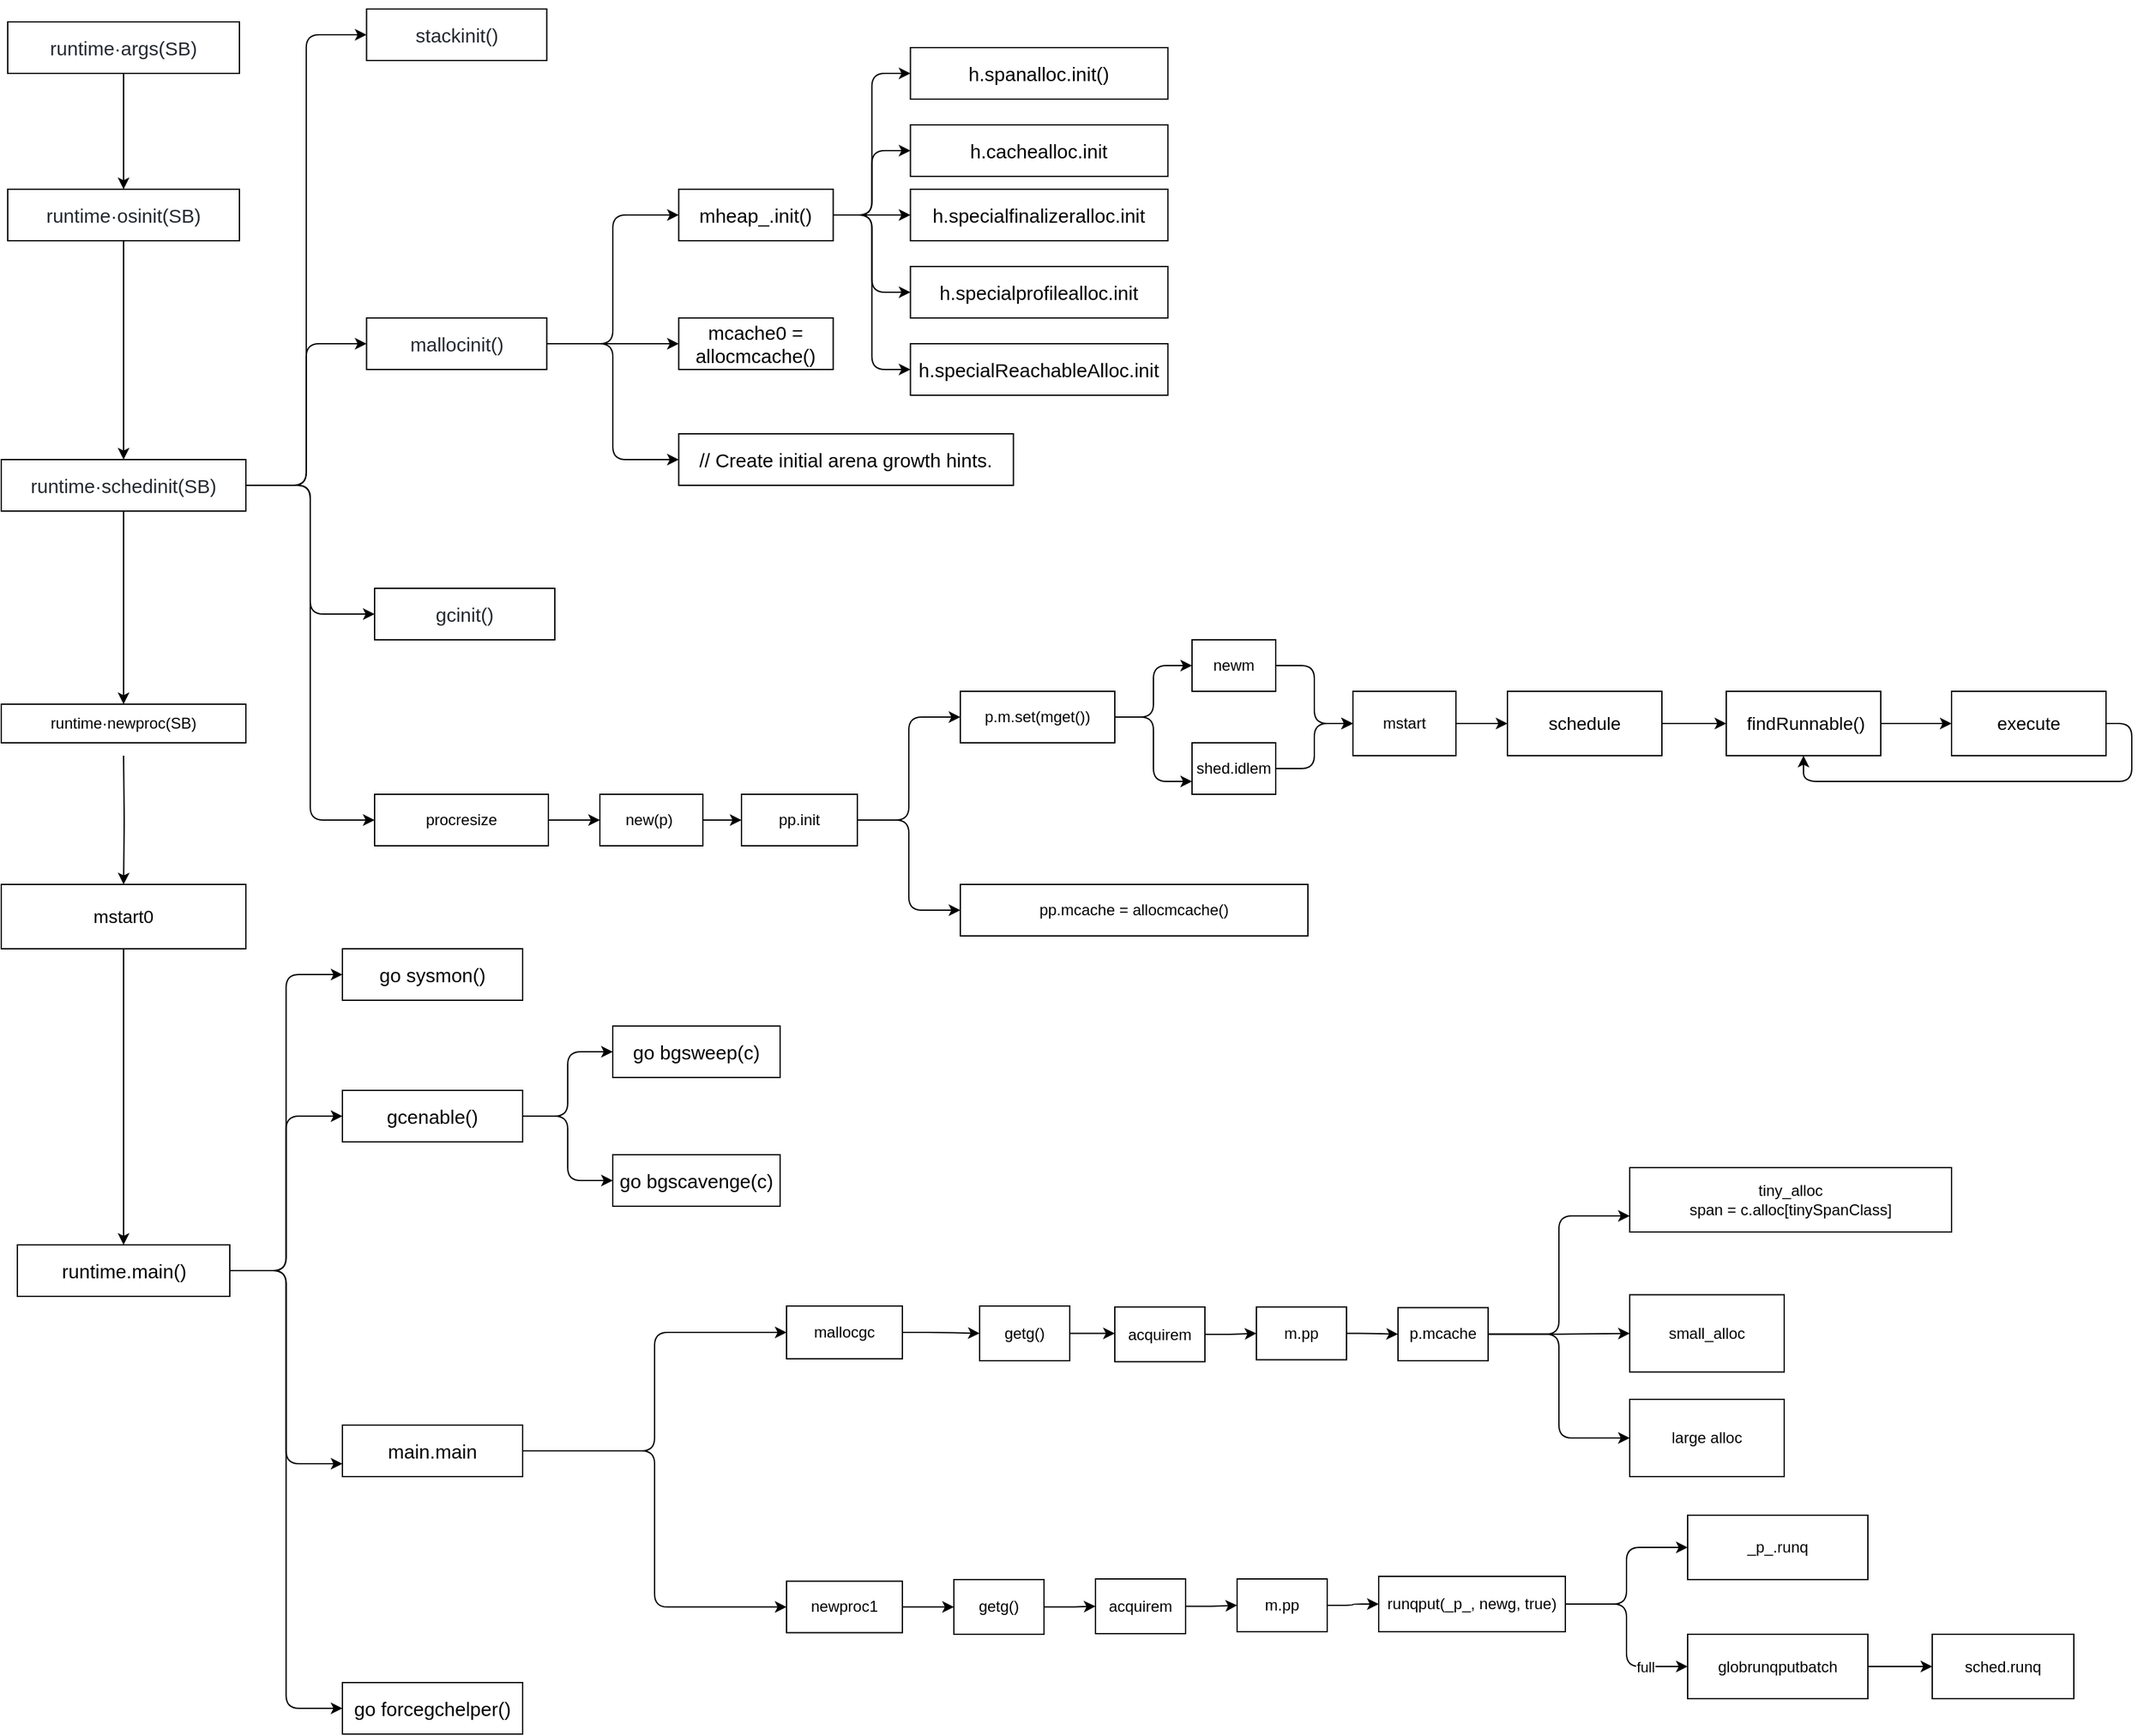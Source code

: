 <mxfile version="20.8.20" type="github" pages="2">
  <diagram name="bootstrap" id="98oqeY-ITSY8djm6jebU">
    <mxGraphModel dx="3265" dy="2028" grid="1" gridSize="10" guides="1" tooltips="1" connect="1" arrows="1" fold="1" page="1" pageScale="1" pageWidth="3300" pageHeight="4681" math="0" shadow="0">
      <root>
        <mxCell id="0" />
        <mxCell id="1" parent="0" />
        <mxCell id="ukLHQ4DrEaLfvIWiOJtH-3" style="edgeStyle=orthogonalEdgeStyle;rounded=0;orthogonalLoop=1;jettySize=auto;html=1;exitX=0.5;exitY=1;exitDx=0;exitDy=0;fontFamily=Helvetica;fontSize=15;" parent="1" source="ukLHQ4DrEaLfvIWiOJtH-1" target="ukLHQ4DrEaLfvIWiOJtH-2" edge="1">
          <mxGeometry relative="1" as="geometry" />
        </mxCell>
        <mxCell id="ukLHQ4DrEaLfvIWiOJtH-1" value="&lt;div style=&quot;box-sizing: border-box; font-size: 15px; margin-top: 0px; margin-bottom: 0px; overflow-wrap: normal; padding: 16px; overflow: auto; line-height: 1.45; background-color: var(--color-canvas-subtle); border-radius: 6px; word-break: normal; color: rgb(36, 41, 47); text-align: start;&quot;&gt;runtime·&lt;span style=&quot;box-sizing: border-box; font-size: 15px;&quot; class=&quot;pl-s1&quot;&gt;args&lt;/span&gt;(&lt;span style=&quot;box-sizing: border-box; font-size: 15px;&quot; class=&quot;pl-s1&quot;&gt;SB&lt;/span&gt;)&lt;/div&gt;" style="rounded=0;whiteSpace=wrap;html=1;fontFamily=Helvetica;fontSize=15;" parent="1" vertex="1">
          <mxGeometry x="295" y="370" width="180" height="40" as="geometry" />
        </mxCell>
        <mxCell id="ukLHQ4DrEaLfvIWiOJtH-5" style="edgeStyle=orthogonalEdgeStyle;rounded=0;orthogonalLoop=1;jettySize=auto;html=1;exitX=0.5;exitY=1;exitDx=0;exitDy=0;fontFamily=Helvetica;fontSize=15;" parent="1" source="ukLHQ4DrEaLfvIWiOJtH-2" target="ukLHQ4DrEaLfvIWiOJtH-4" edge="1">
          <mxGeometry relative="1" as="geometry" />
        </mxCell>
        <mxCell id="ukLHQ4DrEaLfvIWiOJtH-2" value="&lt;div style=&quot;box-sizing: border-box; font-size: 15px; margin-top: 0px; margin-bottom: 0px; overflow-wrap: normal; padding: 16px; overflow: auto; line-height: 1.45; background-color: var(--color-canvas-subtle); border-radius: 6px; word-break: normal; color: rgb(36, 41, 47); text-align: start;&quot;&gt;runtime·&lt;span style=&quot;box-sizing: border-box; font-size: 15px;&quot; class=&quot;pl-s1&quot;&gt;osinit&lt;/span&gt;(&lt;span style=&quot;box-sizing: border-box; font-size: 15px;&quot; class=&quot;pl-s1&quot;&gt;SB&lt;/span&gt;)&lt;/div&gt;" style="rounded=0;whiteSpace=wrap;html=1;fontFamily=Helvetica;fontSize=15;" parent="1" vertex="1">
          <mxGeometry x="295" y="500" width="180" height="40" as="geometry" />
        </mxCell>
        <mxCell id="xoypzemuYQbfgH8EkrkG-62" style="edgeStyle=orthogonalEdgeStyle;rounded=1;orthogonalLoop=1;jettySize=auto;html=1;exitX=0.5;exitY=1;exitDx=0;exitDy=0;startArrow=none;" parent="1" target="xoypzemuYQbfgH8EkrkG-61" edge="1">
          <mxGeometry relative="1" as="geometry">
            <mxPoint x="385" y="940" as="sourcePoint" />
          </mxGeometry>
        </mxCell>
        <mxCell id="jYASlSAFCN4bMVEfBitq-7" style="edgeStyle=orthogonalEdgeStyle;rounded=1;orthogonalLoop=1;jettySize=auto;html=1;exitX=1;exitY=0.5;exitDx=0;exitDy=0;entryX=0;entryY=0.5;entryDx=0;entryDy=0;" edge="1" parent="1" source="ukLHQ4DrEaLfvIWiOJtH-4" target="xoypzemuYQbfgH8EkrkG-23">
          <mxGeometry relative="1" as="geometry" />
        </mxCell>
        <mxCell id="jYASlSAFCN4bMVEfBitq-8" style="edgeStyle=orthogonalEdgeStyle;rounded=1;orthogonalLoop=1;jettySize=auto;html=1;exitX=1;exitY=0.5;exitDx=0;exitDy=0;entryX=0;entryY=0.5;entryDx=0;entryDy=0;" edge="1" parent="1" source="ukLHQ4DrEaLfvIWiOJtH-4" target="ukLHQ4DrEaLfvIWiOJtH-8">
          <mxGeometry relative="1" as="geometry" />
        </mxCell>
        <mxCell id="jYASlSAFCN4bMVEfBitq-9" style="edgeStyle=orthogonalEdgeStyle;rounded=1;orthogonalLoop=1;jettySize=auto;html=1;exitX=1;exitY=0.5;exitDx=0;exitDy=0;entryX=0;entryY=0.5;entryDx=0;entryDy=0;" edge="1" parent="1" source="ukLHQ4DrEaLfvIWiOJtH-4" target="ukLHQ4DrEaLfvIWiOJtH-7">
          <mxGeometry relative="1" as="geometry" />
        </mxCell>
        <mxCell id="jYASlSAFCN4bMVEfBitq-10" style="edgeStyle=orthogonalEdgeStyle;rounded=1;orthogonalLoop=1;jettySize=auto;html=1;exitX=1;exitY=0.5;exitDx=0;exitDy=0;entryX=0;entryY=0.5;entryDx=0;entryDy=0;" edge="1" parent="1" source="ukLHQ4DrEaLfvIWiOJtH-4" target="ukLHQ4DrEaLfvIWiOJtH-6">
          <mxGeometry relative="1" as="geometry" />
        </mxCell>
        <mxCell id="jYASlSAFCN4bMVEfBitq-14" style="edgeStyle=orthogonalEdgeStyle;rounded=1;orthogonalLoop=1;jettySize=auto;html=1;exitX=0.5;exitY=1;exitDx=0;exitDy=0;" edge="1" parent="1" source="ukLHQ4DrEaLfvIWiOJtH-4" target="jYASlSAFCN4bMVEfBitq-13">
          <mxGeometry relative="1" as="geometry" />
        </mxCell>
        <mxCell id="ukLHQ4DrEaLfvIWiOJtH-4" value="&lt;div style=&quot;box-sizing: border-box; font-size: 15px; margin-top: 0px; margin-bottom: 0px; overflow-wrap: normal; padding: 16px; overflow: auto; line-height: 1.45; background-color: var(--color-canvas-subtle); border-radius: 6px; word-break: normal; color: rgb(36, 41, 47); text-align: start;&quot;&gt;runtime·&lt;span style=&quot;box-sizing: border-box; font-size: 15px;&quot; class=&quot;pl-s1&quot;&gt;schedinit&lt;/span&gt;(&lt;span style=&quot;box-sizing: border-box; font-size: 15px;&quot; class=&quot;pl-s1&quot;&gt;SB&lt;/span&gt;)&lt;/div&gt;" style="rounded=0;whiteSpace=wrap;html=1;fontFamily=Helvetica;fontSize=15;" parent="1" vertex="1">
          <mxGeometry x="290" y="710" width="190" height="40" as="geometry" />
        </mxCell>
        <mxCell id="ukLHQ4DrEaLfvIWiOJtH-6" value="&lt;div style=&quot;box-sizing: border-box; font-size: 15px; margin-top: 0px; margin-bottom: 0px; overflow-wrap: normal; padding: 16px; overflow: auto; line-height: 1.45; background-color: var(--color-canvas-subtle); border-radius: 6px; word-break: normal; color: rgb(36, 41, 47); text-align: start;&quot;&gt;stackinit()&lt;/div&gt;" style="rounded=0;whiteSpace=wrap;html=1;fontFamily=Helvetica;fontSize=15;" parent="1" vertex="1">
          <mxGeometry x="573.75" y="360" width="140" height="40" as="geometry" />
        </mxCell>
        <mxCell id="w-b6oycnFhFjx-EteENA-2" style="edgeStyle=orthogonalEdgeStyle;rounded=1;orthogonalLoop=1;jettySize=auto;html=1;exitX=1;exitY=0.5;exitDx=0;exitDy=0;entryX=0;entryY=0.5;entryDx=0;entryDy=0;fontFamily=Helvetica;fontSize=15;" parent="1" source="ukLHQ4DrEaLfvIWiOJtH-7" target="w-b6oycnFhFjx-EteENA-1" edge="1">
          <mxGeometry relative="1" as="geometry" />
        </mxCell>
        <mxCell id="w-b6oycnFhFjx-EteENA-4" style="edgeStyle=orthogonalEdgeStyle;rounded=1;orthogonalLoop=1;jettySize=auto;html=1;exitX=1;exitY=0.5;exitDx=0;exitDy=0;entryX=0;entryY=0.5;entryDx=0;entryDy=0;fontFamily=Helvetica;fontSize=15;" parent="1" source="ukLHQ4DrEaLfvIWiOJtH-7" target="w-b6oycnFhFjx-EteENA-3" edge="1">
          <mxGeometry relative="1" as="geometry" />
        </mxCell>
        <mxCell id="w-b6oycnFhFjx-EteENA-6" style="edgeStyle=orthogonalEdgeStyle;rounded=1;orthogonalLoop=1;jettySize=auto;html=1;exitX=1;exitY=0.5;exitDx=0;exitDy=0;entryX=0;entryY=0.5;entryDx=0;entryDy=0;fontFamily=Helvetica;fontSize=15;" parent="1" source="ukLHQ4DrEaLfvIWiOJtH-7" target="w-b6oycnFhFjx-EteENA-5" edge="1">
          <mxGeometry relative="1" as="geometry" />
        </mxCell>
        <mxCell id="ukLHQ4DrEaLfvIWiOJtH-7" value="&lt;div style=&quot;box-sizing: border-box; font-size: 15px; margin-top: 0px; margin-bottom: 0px; overflow-wrap: normal; padding: 16px; overflow: auto; line-height: 1.45; background-color: var(--color-canvas-subtle); border-radius: 6px; word-break: normal; color: rgb(36, 41, 47); text-align: start;&quot;&gt;&lt;div style=&quot;box-sizing: border-box; margin-top: 0px; margin-bottom: 0px; overflow-wrap: normal; padding: 16px; overflow: auto; line-height: 1.45; background-color: var(--color-canvas-subtle); border-radius: 6px; word-break: normal; font-size: 15px;&quot;&gt;mallocinit()&lt;/div&gt;&lt;/div&gt;" style="rounded=0;whiteSpace=wrap;html=1;fontFamily=Helvetica;fontSize=15;" parent="1" vertex="1">
          <mxGeometry x="573.75" y="600" width="140" height="40" as="geometry" />
        </mxCell>
        <mxCell id="ukLHQ4DrEaLfvIWiOJtH-8" value="&lt;div style=&quot;box-sizing: border-box; font-size: 15px; margin-top: 0px; margin-bottom: 0px; overflow-wrap: normal; padding: 16px; overflow: auto; line-height: 1.45; background-color: var(--color-canvas-subtle); border-radius: 6px; word-break: normal; color: rgb(36, 41, 47); text-align: start;&quot;&gt;&lt;div style=&quot;box-sizing: border-box; margin-top: 0px; margin-bottom: 0px; overflow-wrap: normal; padding: 16px; overflow: auto; line-height: 1.45; background-color: var(--color-canvas-subtle); border-radius: 6px; word-break: normal; font-size: 15px;&quot;&gt;gcinit()&lt;/div&gt;&lt;/div&gt;" style="rounded=0;whiteSpace=wrap;html=1;fontFamily=Helvetica;fontSize=15;" parent="1" vertex="1">
          <mxGeometry x="580" y="810" width="140" height="40" as="geometry" />
        </mxCell>
        <mxCell id="ukLHQ4DrEaLfvIWiOJtH-15" style="edgeStyle=orthogonalEdgeStyle;rounded=1;orthogonalLoop=1;jettySize=auto;html=1;exitX=1;exitY=0.5;exitDx=0;exitDy=0;entryX=0;entryY=0.5;entryDx=0;entryDy=0;fontFamily=Helvetica;fontSize=15;" parent="1" source="ukLHQ4DrEaLfvIWiOJtH-12" target="ukLHQ4DrEaLfvIWiOJtH-14" edge="1">
          <mxGeometry relative="1" as="geometry" />
        </mxCell>
        <mxCell id="ukLHQ4DrEaLfvIWiOJtH-17" style="edgeStyle=orthogonalEdgeStyle;rounded=1;orthogonalLoop=1;jettySize=auto;html=1;exitX=1;exitY=0.5;exitDx=0;exitDy=0;entryX=0;entryY=0.5;entryDx=0;entryDy=0;fontFamily=Helvetica;fontSize=15;" parent="1" source="ukLHQ4DrEaLfvIWiOJtH-12" target="ukLHQ4DrEaLfvIWiOJtH-16" edge="1">
          <mxGeometry relative="1" as="geometry" />
        </mxCell>
        <mxCell id="ukLHQ4DrEaLfvIWiOJtH-19" style="edgeStyle=orthogonalEdgeStyle;rounded=1;orthogonalLoop=1;jettySize=auto;html=1;exitX=1;exitY=0.5;exitDx=0;exitDy=0;entryX=0;entryY=0.5;entryDx=0;entryDy=0;fontFamily=Helvetica;fontSize=15;" parent="1" source="ukLHQ4DrEaLfvIWiOJtH-12" target="ukLHQ4DrEaLfvIWiOJtH-18" edge="1">
          <mxGeometry relative="1" as="geometry" />
        </mxCell>
        <mxCell id="ukLHQ4DrEaLfvIWiOJtH-25" style="edgeStyle=orthogonalEdgeStyle;rounded=1;orthogonalLoop=1;jettySize=auto;html=1;exitX=1;exitY=0.5;exitDx=0;exitDy=0;entryX=0;entryY=0.75;entryDx=0;entryDy=0;fontFamily=Helvetica;fontSize=15;" parent="1" source="ukLHQ4DrEaLfvIWiOJtH-12" target="ukLHQ4DrEaLfvIWiOJtH-24" edge="1">
          <mxGeometry relative="1" as="geometry" />
        </mxCell>
        <mxCell id="ukLHQ4DrEaLfvIWiOJtH-12" value="runtime.main()" style="rounded=0;whiteSpace=wrap;html=1;fontFamily=Helvetica;fontSize=15;" parent="1" vertex="1">
          <mxGeometry x="302.5" y="1320" width="165" height="40" as="geometry" />
        </mxCell>
        <mxCell id="ukLHQ4DrEaLfvIWiOJtH-21" style="edgeStyle=orthogonalEdgeStyle;rounded=1;orthogonalLoop=1;jettySize=auto;html=1;exitX=1;exitY=0.5;exitDx=0;exitDy=0;entryX=0;entryY=0.5;entryDx=0;entryDy=0;fontFamily=Helvetica;fontSize=15;" parent="1" source="ukLHQ4DrEaLfvIWiOJtH-14" target="ukLHQ4DrEaLfvIWiOJtH-20" edge="1">
          <mxGeometry relative="1" as="geometry" />
        </mxCell>
        <mxCell id="ukLHQ4DrEaLfvIWiOJtH-23" style="edgeStyle=orthogonalEdgeStyle;rounded=1;orthogonalLoop=1;jettySize=auto;html=1;exitX=1;exitY=0.5;exitDx=0;exitDy=0;entryX=0;entryY=0.5;entryDx=0;entryDy=0;fontFamily=Helvetica;fontSize=15;" parent="1" source="ukLHQ4DrEaLfvIWiOJtH-14" target="ukLHQ4DrEaLfvIWiOJtH-22" edge="1">
          <mxGeometry relative="1" as="geometry" />
        </mxCell>
        <mxCell id="ukLHQ4DrEaLfvIWiOJtH-14" value="gcenable()" style="rounded=0;whiteSpace=wrap;html=1;fontFamily=Helvetica;fontSize=15;" parent="1" vertex="1">
          <mxGeometry x="555" y="1200" width="140" height="40" as="geometry" />
        </mxCell>
        <mxCell id="ukLHQ4DrEaLfvIWiOJtH-16" value="go sysmon()" style="rounded=0;whiteSpace=wrap;html=1;fontFamily=Helvetica;fontSize=15;" parent="1" vertex="1">
          <mxGeometry x="555" y="1090" width="140" height="40" as="geometry" />
        </mxCell>
        <mxCell id="ukLHQ4DrEaLfvIWiOJtH-18" value="go forcegchelper()" style="rounded=0;whiteSpace=wrap;html=1;fontFamily=Helvetica;fontSize=15;" parent="1" vertex="1">
          <mxGeometry x="555" y="1660" width="140" height="40" as="geometry" />
        </mxCell>
        <mxCell id="ukLHQ4DrEaLfvIWiOJtH-20" value="go bgsweep(c)" style="rounded=0;whiteSpace=wrap;html=1;fontFamily=Helvetica;fontSize=15;" parent="1" vertex="1">
          <mxGeometry x="765" y="1150" width="130" height="40" as="geometry" />
        </mxCell>
        <mxCell id="ukLHQ4DrEaLfvIWiOJtH-22" value="go bgscavenge(c)" style="rounded=0;whiteSpace=wrap;html=1;fontFamily=Helvetica;fontSize=15;" parent="1" vertex="1">
          <mxGeometry x="765" y="1250" width="130" height="40" as="geometry" />
        </mxCell>
        <mxCell id="xoypzemuYQbfgH8EkrkG-58" style="edgeStyle=orthogonalEdgeStyle;rounded=1;orthogonalLoop=1;jettySize=auto;html=1;exitX=1;exitY=0.5;exitDx=0;exitDy=0;entryX=0;entryY=0.5;entryDx=0;entryDy=0;" parent="1" source="ukLHQ4DrEaLfvIWiOJtH-24" target="xoypzemuYQbfgH8EkrkG-9" edge="1">
          <mxGeometry relative="1" as="geometry" />
        </mxCell>
        <mxCell id="xoypzemuYQbfgH8EkrkG-59" style="edgeStyle=orthogonalEdgeStyle;rounded=1;orthogonalLoop=1;jettySize=auto;html=1;exitX=1;exitY=0.5;exitDx=0;exitDy=0;entryX=0;entryY=0.5;entryDx=0;entryDy=0;" parent="1" source="ukLHQ4DrEaLfvIWiOJtH-24" target="xoypzemuYQbfgH8EkrkG-26" edge="1">
          <mxGeometry relative="1" as="geometry" />
        </mxCell>
        <mxCell id="ukLHQ4DrEaLfvIWiOJtH-24" value="main.main" style="rounded=0;whiteSpace=wrap;html=1;fontFamily=Helvetica;fontSize=15;" parent="1" vertex="1">
          <mxGeometry x="555" y="1460" width="140" height="40" as="geometry" />
        </mxCell>
        <mxCell id="w-b6oycnFhFjx-EteENA-13" style="edgeStyle=orthogonalEdgeStyle;rounded=1;orthogonalLoop=1;jettySize=auto;html=1;exitX=1;exitY=0.5;exitDx=0;exitDy=0;entryX=0;entryY=0.5;entryDx=0;entryDy=0;fontFamily=Helvetica;fontSize=15;" parent="1" source="w-b6oycnFhFjx-EteENA-1" target="w-b6oycnFhFjx-EteENA-7" edge="1">
          <mxGeometry relative="1" as="geometry" />
        </mxCell>
        <mxCell id="w-b6oycnFhFjx-EteENA-14" style="edgeStyle=orthogonalEdgeStyle;rounded=1;orthogonalLoop=1;jettySize=auto;html=1;exitX=1;exitY=0.5;exitDx=0;exitDy=0;entryX=0;entryY=0.5;entryDx=0;entryDy=0;fontFamily=Helvetica;fontSize=15;" parent="1" source="w-b6oycnFhFjx-EteENA-1" target="w-b6oycnFhFjx-EteENA-9" edge="1">
          <mxGeometry relative="1" as="geometry" />
        </mxCell>
        <mxCell id="w-b6oycnFhFjx-EteENA-15" style="edgeStyle=orthogonalEdgeStyle;rounded=1;orthogonalLoop=1;jettySize=auto;html=1;exitX=1;exitY=0.5;exitDx=0;exitDy=0;entryX=0;entryY=0.5;entryDx=0;entryDy=0;fontFamily=Helvetica;fontSize=15;" parent="1" source="w-b6oycnFhFjx-EteENA-1" target="w-b6oycnFhFjx-EteENA-10" edge="1">
          <mxGeometry relative="1" as="geometry" />
        </mxCell>
        <mxCell id="w-b6oycnFhFjx-EteENA-16" style="edgeStyle=orthogonalEdgeStyle;rounded=1;orthogonalLoop=1;jettySize=auto;html=1;exitX=1;exitY=0.5;exitDx=0;exitDy=0;entryX=0;entryY=0.5;entryDx=0;entryDy=0;fontFamily=Helvetica;fontSize=15;" parent="1" source="w-b6oycnFhFjx-EteENA-1" target="w-b6oycnFhFjx-EteENA-11" edge="1">
          <mxGeometry relative="1" as="geometry" />
        </mxCell>
        <mxCell id="w-b6oycnFhFjx-EteENA-17" style="edgeStyle=orthogonalEdgeStyle;rounded=1;orthogonalLoop=1;jettySize=auto;html=1;exitX=1;exitY=0.5;exitDx=0;exitDy=0;entryX=0;entryY=0.5;entryDx=0;entryDy=0;fontFamily=Helvetica;fontSize=15;" parent="1" source="w-b6oycnFhFjx-EteENA-1" target="w-b6oycnFhFjx-EteENA-12" edge="1">
          <mxGeometry relative="1" as="geometry" />
        </mxCell>
        <mxCell id="w-b6oycnFhFjx-EteENA-1" value="mheap_.init()" style="rounded=0;whiteSpace=wrap;html=1;fontFamily=Helvetica;fontSize=15;" parent="1" vertex="1">
          <mxGeometry x="816.25" y="500" width="120" height="40" as="geometry" />
        </mxCell>
        <mxCell id="w-b6oycnFhFjx-EteENA-3" value="mcache0 = allocmcache()" style="rounded=0;whiteSpace=wrap;html=1;fontFamily=Helvetica;fontSize=15;" parent="1" vertex="1">
          <mxGeometry x="816.25" y="600" width="120" height="40" as="geometry" />
        </mxCell>
        <mxCell id="w-b6oycnFhFjx-EteENA-5" value="// Create initial arena growth hints." style="rounded=0;whiteSpace=wrap;html=1;fontFamily=Helvetica;fontSize=15;" parent="1" vertex="1">
          <mxGeometry x="816.25" y="690" width="260" height="40" as="geometry" />
        </mxCell>
        <mxCell id="w-b6oycnFhFjx-EteENA-7" value="h.spanalloc.init()" style="rounded=0;whiteSpace=wrap;html=1;fontFamily=Helvetica;fontSize=15;" parent="1" vertex="1">
          <mxGeometry x="996.25" y="390" width="200" height="40" as="geometry" />
        </mxCell>
        <mxCell id="w-b6oycnFhFjx-EteENA-9" value="h.cachealloc.init" style="rounded=0;whiteSpace=wrap;html=1;fontFamily=Helvetica;fontSize=15;" parent="1" vertex="1">
          <mxGeometry x="996.25" y="450" width="200" height="40" as="geometry" />
        </mxCell>
        <mxCell id="w-b6oycnFhFjx-EteENA-10" value="h.specialfinalizeralloc.init" style="rounded=0;whiteSpace=wrap;html=1;fontFamily=Helvetica;fontSize=15;" parent="1" vertex="1">
          <mxGeometry x="996.25" y="500" width="200" height="40" as="geometry" />
        </mxCell>
        <mxCell id="w-b6oycnFhFjx-EteENA-11" value="h.specialprofilealloc.init" style="rounded=0;whiteSpace=wrap;html=1;fontFamily=Helvetica;fontSize=15;" parent="1" vertex="1">
          <mxGeometry x="996.25" y="560" width="200" height="40" as="geometry" />
        </mxCell>
        <mxCell id="w-b6oycnFhFjx-EteENA-12" value="h.specialReachableAlloc.init" style="rounded=0;whiteSpace=wrap;html=1;fontFamily=Helvetica;fontSize=15;" parent="1" vertex="1">
          <mxGeometry x="996.25" y="620" width="200" height="40" as="geometry" />
        </mxCell>
        <mxCell id="xoypzemuYQbfgH8EkrkG-1" value="tiny_alloc&lt;br&gt;span = c.alloc[tinySpanClass]" style="rounded=0;whiteSpace=wrap;html=1;" parent="1" vertex="1">
          <mxGeometry x="1555" y="1260" width="250" height="50" as="geometry" />
        </mxCell>
        <mxCell id="xoypzemuYQbfgH8EkrkG-3" value="small_alloc" style="rounded=0;whiteSpace=wrap;html=1;" parent="1" vertex="1">
          <mxGeometry x="1555" y="1358.75" width="120" height="60" as="geometry" />
        </mxCell>
        <mxCell id="xoypzemuYQbfgH8EkrkG-5" value="large alloc" style="rounded=0;whiteSpace=wrap;html=1;" parent="1" vertex="1">
          <mxGeometry x="1555" y="1440" width="120" height="60" as="geometry" />
        </mxCell>
        <mxCell id="xoypzemuYQbfgH8EkrkG-16" style="edgeStyle=orthogonalEdgeStyle;rounded=1;orthogonalLoop=1;jettySize=auto;html=1;exitX=1;exitY=0.5;exitDx=0;exitDy=0;entryX=0;entryY=0.5;entryDx=0;entryDy=0;" parent="1" source="xoypzemuYQbfgH8EkrkG-7" target="xoypzemuYQbfgH8EkrkG-14" edge="1">
          <mxGeometry relative="1" as="geometry" />
        </mxCell>
        <mxCell id="xoypzemuYQbfgH8EkrkG-7" value="getg()" style="rounded=0;whiteSpace=wrap;html=1;" parent="1" vertex="1">
          <mxGeometry x="1050" y="1367.5" width="70" height="42.5" as="geometry" />
        </mxCell>
        <mxCell id="xoypzemuYQbfgH8EkrkG-10" style="edgeStyle=orthogonalEdgeStyle;rounded=1;orthogonalLoop=1;jettySize=auto;html=1;exitX=1;exitY=0.5;exitDx=0;exitDy=0;entryX=0;entryY=0.5;entryDx=0;entryDy=0;" parent="1" source="xoypzemuYQbfgH8EkrkG-9" target="xoypzemuYQbfgH8EkrkG-7" edge="1">
          <mxGeometry relative="1" as="geometry" />
        </mxCell>
        <mxCell id="xoypzemuYQbfgH8EkrkG-9" value="mallocgc" style="rounded=0;whiteSpace=wrap;html=1;" parent="1" vertex="1">
          <mxGeometry x="900" y="1367.5" width="90" height="41" as="geometry" />
        </mxCell>
        <mxCell id="xoypzemuYQbfgH8EkrkG-19" style="edgeStyle=orthogonalEdgeStyle;rounded=1;orthogonalLoop=1;jettySize=auto;html=1;exitX=1;exitY=0.5;exitDx=0;exitDy=0;entryX=0;entryY=0.5;entryDx=0;entryDy=0;" parent="1" source="xoypzemuYQbfgH8EkrkG-11" target="xoypzemuYQbfgH8EkrkG-13" edge="1">
          <mxGeometry relative="1" as="geometry" />
        </mxCell>
        <mxCell id="xoypzemuYQbfgH8EkrkG-11" value="m.pp" style="rounded=0;whiteSpace=wrap;html=1;" parent="1" vertex="1">
          <mxGeometry x="1265" y="1368.25" width="70" height="41" as="geometry" />
        </mxCell>
        <mxCell id="xoypzemuYQbfgH8EkrkG-20" style="edgeStyle=orthogonalEdgeStyle;rounded=1;orthogonalLoop=1;jettySize=auto;html=1;exitX=1;exitY=0.5;exitDx=0;exitDy=0;entryX=0;entryY=0.75;entryDx=0;entryDy=0;" parent="1" source="xoypzemuYQbfgH8EkrkG-13" target="xoypzemuYQbfgH8EkrkG-1" edge="1">
          <mxGeometry relative="1" as="geometry" />
        </mxCell>
        <mxCell id="xoypzemuYQbfgH8EkrkG-21" style="edgeStyle=orthogonalEdgeStyle;rounded=1;orthogonalLoop=1;jettySize=auto;html=1;exitX=1;exitY=0.5;exitDx=0;exitDy=0;entryX=0;entryY=0.5;entryDx=0;entryDy=0;" parent="1" source="xoypzemuYQbfgH8EkrkG-13" target="xoypzemuYQbfgH8EkrkG-3" edge="1">
          <mxGeometry relative="1" as="geometry" />
        </mxCell>
        <mxCell id="xoypzemuYQbfgH8EkrkG-22" style="edgeStyle=orthogonalEdgeStyle;rounded=1;orthogonalLoop=1;jettySize=auto;html=1;exitX=1;exitY=0.5;exitDx=0;exitDy=0;entryX=0;entryY=0.5;entryDx=0;entryDy=0;" parent="1" source="xoypzemuYQbfgH8EkrkG-13" target="xoypzemuYQbfgH8EkrkG-5" edge="1">
          <mxGeometry relative="1" as="geometry" />
        </mxCell>
        <mxCell id="xoypzemuYQbfgH8EkrkG-13" value="p.mcache" style="rounded=0;whiteSpace=wrap;html=1;" parent="1" vertex="1">
          <mxGeometry x="1375" y="1368.75" width="70" height="41.25" as="geometry" />
        </mxCell>
        <mxCell id="xoypzemuYQbfgH8EkrkG-17" style="edgeStyle=orthogonalEdgeStyle;rounded=1;orthogonalLoop=1;jettySize=auto;html=1;exitX=1;exitY=0.5;exitDx=0;exitDy=0;entryX=0;entryY=0.5;entryDx=0;entryDy=0;" parent="1" source="xoypzemuYQbfgH8EkrkG-14" target="xoypzemuYQbfgH8EkrkG-11" edge="1">
          <mxGeometry relative="1" as="geometry" />
        </mxCell>
        <mxCell id="xoypzemuYQbfgH8EkrkG-14" value="acquirem" style="rounded=0;whiteSpace=wrap;html=1;" parent="1" vertex="1">
          <mxGeometry x="1155" y="1368.25" width="70" height="42.5" as="geometry" />
        </mxCell>
        <mxCell id="xoypzemuYQbfgH8EkrkG-44" style="edgeStyle=orthogonalEdgeStyle;rounded=1;orthogonalLoop=1;jettySize=auto;html=1;exitX=1;exitY=0.5;exitDx=0;exitDy=0;entryX=0;entryY=0.5;entryDx=0;entryDy=0;" parent="1" source="xoypzemuYQbfgH8EkrkG-23" target="xoypzemuYQbfgH8EkrkG-43" edge="1">
          <mxGeometry relative="1" as="geometry" />
        </mxCell>
        <mxCell id="xoypzemuYQbfgH8EkrkG-23" value="procresize" style="rounded=0;whiteSpace=wrap;html=1;" parent="1" vertex="1">
          <mxGeometry x="580" y="970" width="135" height="40" as="geometry" />
        </mxCell>
        <mxCell id="xoypzemuYQbfgH8EkrkG-32" style="edgeStyle=orthogonalEdgeStyle;rounded=1;orthogonalLoop=1;jettySize=auto;html=1;exitX=1;exitY=0.5;exitDx=0;exitDy=0;entryX=0;entryY=0.5;entryDx=0;entryDy=0;" parent="1" source="xoypzemuYQbfgH8EkrkG-26" target="xoypzemuYQbfgH8EkrkG-28" edge="1">
          <mxGeometry relative="1" as="geometry" />
        </mxCell>
        <mxCell id="xoypzemuYQbfgH8EkrkG-26" value="newproc1" style="rounded=0;whiteSpace=wrap;html=1;" parent="1" vertex="1">
          <mxGeometry x="900" y="1581.25" width="90" height="40" as="geometry" />
        </mxCell>
        <mxCell id="xoypzemuYQbfgH8EkrkG-27" style="edgeStyle=orthogonalEdgeStyle;rounded=1;orthogonalLoop=1;jettySize=auto;html=1;exitX=1;exitY=0.5;exitDx=0;exitDy=0;entryX=0;entryY=0.5;entryDx=0;entryDy=0;" parent="1" source="xoypzemuYQbfgH8EkrkG-28" target="xoypzemuYQbfgH8EkrkG-31" edge="1">
          <mxGeometry relative="1" as="geometry" />
        </mxCell>
        <mxCell id="xoypzemuYQbfgH8EkrkG-28" value="getg()" style="rounded=0;whiteSpace=wrap;html=1;" parent="1" vertex="1">
          <mxGeometry x="1030" y="1580" width="70" height="42.5" as="geometry" />
        </mxCell>
        <mxCell id="xoypzemuYQbfgH8EkrkG-36" style="edgeStyle=orthogonalEdgeStyle;rounded=1;orthogonalLoop=1;jettySize=auto;html=1;exitX=1;exitY=0.5;exitDx=0;exitDy=0;entryX=0;entryY=0.5;entryDx=0;entryDy=0;" parent="1" source="xoypzemuYQbfgH8EkrkG-29" target="xoypzemuYQbfgH8EkrkG-35" edge="1">
          <mxGeometry relative="1" as="geometry" />
        </mxCell>
        <mxCell id="xoypzemuYQbfgH8EkrkG-29" value="m.pp" style="rounded=0;whiteSpace=wrap;html=1;" parent="1" vertex="1">
          <mxGeometry x="1250" y="1579.5" width="70" height="41" as="geometry" />
        </mxCell>
        <mxCell id="xoypzemuYQbfgH8EkrkG-30" style="edgeStyle=orthogonalEdgeStyle;rounded=1;orthogonalLoop=1;jettySize=auto;html=1;exitX=1;exitY=0.5;exitDx=0;exitDy=0;entryX=0;entryY=0.5;entryDx=0;entryDy=0;" parent="1" source="xoypzemuYQbfgH8EkrkG-31" target="xoypzemuYQbfgH8EkrkG-29" edge="1">
          <mxGeometry relative="1" as="geometry" />
        </mxCell>
        <mxCell id="xoypzemuYQbfgH8EkrkG-31" value="acquirem" style="rounded=0;whiteSpace=wrap;html=1;" parent="1" vertex="1">
          <mxGeometry x="1140" y="1579.5" width="70" height="42.5" as="geometry" />
        </mxCell>
        <mxCell id="xoypzemuYQbfgH8EkrkG-34" value="_p_.runq" style="rounded=0;whiteSpace=wrap;html=1;" parent="1" vertex="1">
          <mxGeometry x="1600" y="1530" width="140" height="50" as="geometry" />
        </mxCell>
        <mxCell id="xoypzemuYQbfgH8EkrkG-37" style="edgeStyle=orthogonalEdgeStyle;rounded=1;orthogonalLoop=1;jettySize=auto;html=1;exitX=1;exitY=0.5;exitDx=0;exitDy=0;entryX=0;entryY=0.5;entryDx=0;entryDy=0;" parent="1" source="xoypzemuYQbfgH8EkrkG-35" target="xoypzemuYQbfgH8EkrkG-34" edge="1">
          <mxGeometry relative="1" as="geometry" />
        </mxCell>
        <mxCell id="xoypzemuYQbfgH8EkrkG-39" style="edgeStyle=orthogonalEdgeStyle;rounded=1;orthogonalLoop=1;jettySize=auto;html=1;exitX=1;exitY=0.5;exitDx=0;exitDy=0;entryX=0;entryY=0.5;entryDx=0;entryDy=0;" parent="1" source="xoypzemuYQbfgH8EkrkG-35" target="xoypzemuYQbfgH8EkrkG-38" edge="1">
          <mxGeometry relative="1" as="geometry" />
        </mxCell>
        <mxCell id="xoypzemuYQbfgH8EkrkG-40" value="full" style="edgeLabel;html=1;align=center;verticalAlign=middle;resizable=0;points=[];" parent="xoypzemuYQbfgH8EkrkG-39" vertex="1" connectable="0">
          <mxGeometry x="0.542" y="-3" relative="1" as="geometry">
            <mxPoint y="-3" as="offset" />
          </mxGeometry>
        </mxCell>
        <mxCell id="xoypzemuYQbfgH8EkrkG-35" value="runqput(_p_, newg, true)" style="rounded=0;whiteSpace=wrap;html=1;" parent="1" vertex="1">
          <mxGeometry x="1360" y="1577.5" width="145" height="43" as="geometry" />
        </mxCell>
        <mxCell id="xoypzemuYQbfgH8EkrkG-42" style="edgeStyle=orthogonalEdgeStyle;rounded=1;orthogonalLoop=1;jettySize=auto;html=1;exitX=1;exitY=0.5;exitDx=0;exitDy=0;entryX=0;entryY=0.5;entryDx=0;entryDy=0;" parent="1" source="xoypzemuYQbfgH8EkrkG-38" target="xoypzemuYQbfgH8EkrkG-41" edge="1">
          <mxGeometry relative="1" as="geometry" />
        </mxCell>
        <mxCell id="xoypzemuYQbfgH8EkrkG-38" value="globrunqputbatch" style="rounded=0;whiteSpace=wrap;html=1;" parent="1" vertex="1">
          <mxGeometry x="1600" y="1622.5" width="140" height="50" as="geometry" />
        </mxCell>
        <mxCell id="xoypzemuYQbfgH8EkrkG-41" value="sched.runq" style="rounded=0;whiteSpace=wrap;html=1;" parent="1" vertex="1">
          <mxGeometry x="1790" y="1622.5" width="110" height="50" as="geometry" />
        </mxCell>
        <mxCell id="xoypzemuYQbfgH8EkrkG-47" style="edgeStyle=orthogonalEdgeStyle;rounded=1;orthogonalLoop=1;jettySize=auto;html=1;exitX=1;exitY=0.5;exitDx=0;exitDy=0;entryX=0;entryY=0.5;entryDx=0;entryDy=0;" parent="1" source="xoypzemuYQbfgH8EkrkG-43" target="xoypzemuYQbfgH8EkrkG-45" edge="1">
          <mxGeometry relative="1" as="geometry" />
        </mxCell>
        <mxCell id="xoypzemuYQbfgH8EkrkG-43" value="&lt;div&gt;&lt;span style=&quot;background-color: initial;&quot;&gt;new(p)&amp;nbsp;&lt;/span&gt;&lt;/div&gt;" style="rounded=0;whiteSpace=wrap;html=1;" parent="1" vertex="1">
          <mxGeometry x="755" y="970" width="80" height="40" as="geometry" />
        </mxCell>
        <mxCell id="jYASlSAFCN4bMVEfBitq-3" style="edgeStyle=orthogonalEdgeStyle;rounded=1;orthogonalLoop=1;jettySize=auto;html=1;exitX=1;exitY=0.5;exitDx=0;exitDy=0;entryX=0;entryY=0.5;entryDx=0;entryDy=0;" edge="1" parent="1" source="xoypzemuYQbfgH8EkrkG-45" target="jYASlSAFCN4bMVEfBitq-1">
          <mxGeometry relative="1" as="geometry" />
        </mxCell>
        <mxCell id="jYASlSAFCN4bMVEfBitq-4" style="edgeStyle=orthogonalEdgeStyle;rounded=1;orthogonalLoop=1;jettySize=auto;html=1;exitX=1;exitY=0.5;exitDx=0;exitDy=0;entryX=0;entryY=0.5;entryDx=0;entryDy=0;" edge="1" parent="1" source="xoypzemuYQbfgH8EkrkG-45" target="xoypzemuYQbfgH8EkrkG-49">
          <mxGeometry relative="1" as="geometry" />
        </mxCell>
        <mxCell id="xoypzemuYQbfgH8EkrkG-45" value="pp.init" style="rounded=0;whiteSpace=wrap;html=1;" parent="1" vertex="1">
          <mxGeometry x="865" y="970" width="90" height="40" as="geometry" />
        </mxCell>
        <mxCell id="xoypzemuYQbfgH8EkrkG-52" style="edgeStyle=orthogonalEdgeStyle;rounded=1;orthogonalLoop=1;jettySize=auto;html=1;exitX=1;exitY=0.5;exitDx=0;exitDy=0;entryX=0;entryY=0.5;entryDx=0;entryDy=0;" parent="1" source="xoypzemuYQbfgH8EkrkG-49" target="xoypzemuYQbfgH8EkrkG-51" edge="1">
          <mxGeometry relative="1" as="geometry" />
        </mxCell>
        <mxCell id="xoypzemuYQbfgH8EkrkG-54" style="edgeStyle=orthogonalEdgeStyle;rounded=1;orthogonalLoop=1;jettySize=auto;html=1;exitX=1;exitY=0.5;exitDx=0;exitDy=0;entryX=0;entryY=0.75;entryDx=0;entryDy=0;" parent="1" source="xoypzemuYQbfgH8EkrkG-49" target="xoypzemuYQbfgH8EkrkG-53" edge="1">
          <mxGeometry relative="1" as="geometry" />
        </mxCell>
        <mxCell id="xoypzemuYQbfgH8EkrkG-49" value="p.m.set(mget())" style="rounded=0;whiteSpace=wrap;html=1;" parent="1" vertex="1">
          <mxGeometry x="1035" y="890" width="120" height="40" as="geometry" />
        </mxCell>
        <mxCell id="xoypzemuYQbfgH8EkrkG-56" style="edgeStyle=orthogonalEdgeStyle;rounded=1;orthogonalLoop=1;jettySize=auto;html=1;exitX=1;exitY=0.5;exitDx=0;exitDy=0;entryX=0;entryY=0.5;entryDx=0;entryDy=0;" parent="1" source="xoypzemuYQbfgH8EkrkG-51" target="xoypzemuYQbfgH8EkrkG-55" edge="1">
          <mxGeometry relative="1" as="geometry" />
        </mxCell>
        <mxCell id="xoypzemuYQbfgH8EkrkG-51" value="newm" style="rounded=0;whiteSpace=wrap;html=1;" parent="1" vertex="1">
          <mxGeometry x="1215" y="850" width="65" height="40" as="geometry" />
        </mxCell>
        <mxCell id="xoypzemuYQbfgH8EkrkG-57" value="" style="edgeStyle=orthogonalEdgeStyle;rounded=1;orthogonalLoop=1;jettySize=auto;html=1;" parent="1" source="xoypzemuYQbfgH8EkrkG-53" target="xoypzemuYQbfgH8EkrkG-55" edge="1">
          <mxGeometry relative="1" as="geometry" />
        </mxCell>
        <mxCell id="xoypzemuYQbfgH8EkrkG-53" value="shed.idlem" style="rounded=0;whiteSpace=wrap;html=1;" parent="1" vertex="1">
          <mxGeometry x="1215" y="930" width="65" height="40" as="geometry" />
        </mxCell>
        <mxCell id="xoypzemuYQbfgH8EkrkG-65" style="edgeStyle=orthogonalEdgeStyle;rounded=1;orthogonalLoop=1;jettySize=auto;html=1;exitX=1;exitY=0.5;exitDx=0;exitDy=0;entryX=0;entryY=0.5;entryDx=0;entryDy=0;fontSize=14;" parent="1" source="xoypzemuYQbfgH8EkrkG-55" target="xoypzemuYQbfgH8EkrkG-64" edge="1">
          <mxGeometry relative="1" as="geometry" />
        </mxCell>
        <mxCell id="xoypzemuYQbfgH8EkrkG-55" value="mstart" style="rounded=0;whiteSpace=wrap;html=1;" parent="1" vertex="1">
          <mxGeometry x="1340" y="890" width="80" height="50" as="geometry" />
        </mxCell>
        <mxCell id="xoypzemuYQbfgH8EkrkG-63" style="edgeStyle=orthogonalEdgeStyle;rounded=1;orthogonalLoop=1;jettySize=auto;html=1;exitX=0.5;exitY=1;exitDx=0;exitDy=0;entryX=0.5;entryY=0;entryDx=0;entryDy=0;fontSize=14;" parent="1" source="xoypzemuYQbfgH8EkrkG-61" target="ukLHQ4DrEaLfvIWiOJtH-12" edge="1">
          <mxGeometry relative="1" as="geometry" />
        </mxCell>
        <mxCell id="xoypzemuYQbfgH8EkrkG-61" value="&lt;font style=&quot;font-size: 14px;&quot;&gt;mstart0&lt;/font&gt;" style="rounded=0;whiteSpace=wrap;html=1;" parent="1" vertex="1">
          <mxGeometry x="290" y="1040" width="190" height="50" as="geometry" />
        </mxCell>
        <mxCell id="xoypzemuYQbfgH8EkrkG-67" style="edgeStyle=orthogonalEdgeStyle;rounded=1;orthogonalLoop=1;jettySize=auto;html=1;exitX=1;exitY=0.5;exitDx=0;exitDy=0;entryX=0;entryY=0.5;entryDx=0;entryDy=0;fontSize=14;" parent="1" source="xoypzemuYQbfgH8EkrkG-64" target="xoypzemuYQbfgH8EkrkG-66" edge="1">
          <mxGeometry relative="1" as="geometry" />
        </mxCell>
        <mxCell id="xoypzemuYQbfgH8EkrkG-64" value="schedule" style="rounded=0;whiteSpace=wrap;html=1;fontSize=14;" parent="1" vertex="1">
          <mxGeometry x="1460" y="890" width="120" height="50" as="geometry" />
        </mxCell>
        <mxCell id="xoypzemuYQbfgH8EkrkG-69" style="edgeStyle=orthogonalEdgeStyle;rounded=1;orthogonalLoop=1;jettySize=auto;html=1;exitX=1;exitY=0.5;exitDx=0;exitDy=0;entryX=0;entryY=0.5;entryDx=0;entryDy=0;fontSize=14;" parent="1" source="xoypzemuYQbfgH8EkrkG-66" target="xoypzemuYQbfgH8EkrkG-68" edge="1">
          <mxGeometry relative="1" as="geometry" />
        </mxCell>
        <mxCell id="xoypzemuYQbfgH8EkrkG-66" value="&amp;nbsp;findRunnable()" style="rounded=0;whiteSpace=wrap;html=1;fontSize=14;" parent="1" vertex="1">
          <mxGeometry x="1630" y="890" width="120" height="50" as="geometry" />
        </mxCell>
        <mxCell id="xoypzemuYQbfgH8EkrkG-70" style="edgeStyle=orthogonalEdgeStyle;rounded=1;orthogonalLoop=1;jettySize=auto;html=1;exitX=1;exitY=0.5;exitDx=0;exitDy=0;entryX=0.5;entryY=1;entryDx=0;entryDy=0;fontSize=14;" parent="1" source="xoypzemuYQbfgH8EkrkG-68" target="xoypzemuYQbfgH8EkrkG-66" edge="1">
          <mxGeometry relative="1" as="geometry" />
        </mxCell>
        <mxCell id="xoypzemuYQbfgH8EkrkG-68" value="execute" style="rounded=0;whiteSpace=wrap;html=1;fontSize=14;" parent="1" vertex="1">
          <mxGeometry x="1805" y="890" width="120" height="50" as="geometry" />
        </mxCell>
        <mxCell id="jYASlSAFCN4bMVEfBitq-1" value="pp.mcache = allocmcache()" style="rounded=0;whiteSpace=wrap;html=1;" vertex="1" parent="1">
          <mxGeometry x="1035" y="1040" width="270" height="40" as="geometry" />
        </mxCell>
        <mxCell id="jYASlSAFCN4bMVEfBitq-13" value="runtime·newproc(SB)" style="rounded=0;whiteSpace=wrap;html=1;" vertex="1" parent="1">
          <mxGeometry x="290" y="900" width="190" height="30" as="geometry" />
        </mxCell>
      </root>
    </mxGraphModel>
  </diagram>
  <diagram id="McQM-BEmKFoGSzRt-i6x" name="第 2 页">
    <mxGraphModel dx="1306" dy="836" grid="1" gridSize="10" guides="1" tooltips="1" connect="1" arrows="1" fold="1" page="1" pageScale="1" pageWidth="1169" pageHeight="1654" math="0" shadow="0">
      <root>
        <mxCell id="0" />
        <mxCell id="1" parent="0" />
      </root>
    </mxGraphModel>
  </diagram>
</mxfile>

